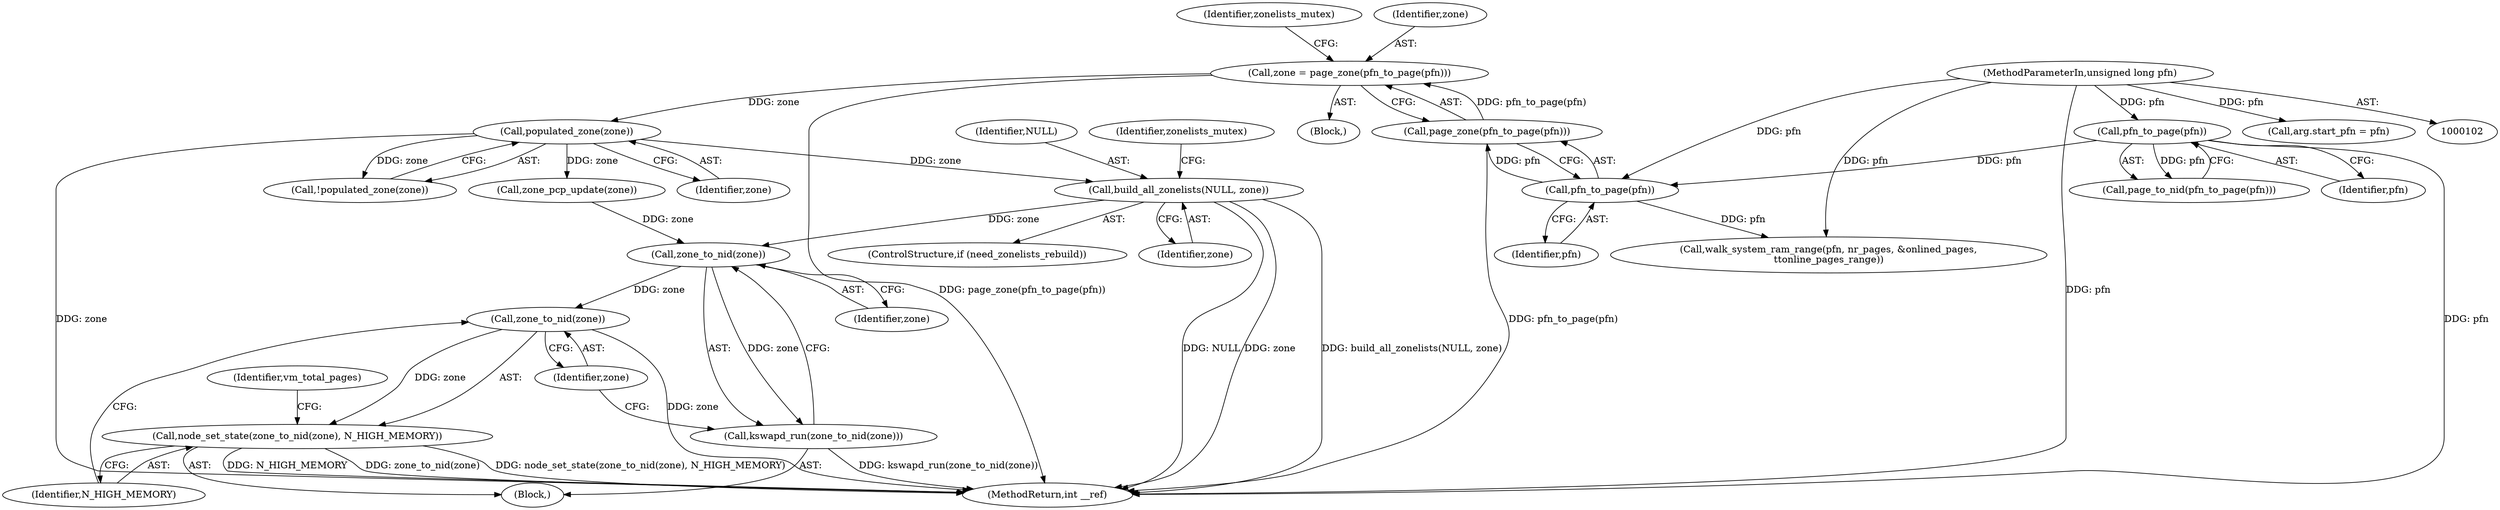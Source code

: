 digraph "1_linux_08dff7b7d629807dbb1f398c68dd9cd58dd657a1@pointer" {
"1000220" [label="(Call,build_all_zonelists(NULL, zone))"];
"1000180" [label="(Call,populated_zone(zone))"];
"1000170" [label="(Call,zone = page_zone(pfn_to_page(pfn)))"];
"1000172" [label="(Call,page_zone(pfn_to_page(pfn)))"];
"1000173" [label="(Call,pfn_to_page(pfn))"];
"1000138" [label="(Call,pfn_to_page(pfn))"];
"1000103" [label="(MethodParameterIn,unsigned long pfn)"];
"1000234" [label="(Call,zone_to_nid(zone))"];
"1000233" [label="(Call,kswapd_run(zone_to_nid(zone)))"];
"1000237" [label="(Call,zone_to_nid(zone))"];
"1000236" [label="(Call,node_set_state(zone_to_nid(zone), N_HIGH_MEMORY))"];
"1000218" [label="(ControlStructure,if (need_zonelists_rebuild))"];
"1000177" [label="(Identifier,zonelists_mutex)"];
"1000236" [label="(Call,node_set_state(zone_to_nid(zone), N_HIGH_MEMORY))"];
"1000233" [label="(Call,kswapd_run(zone_to_nid(zone)))"];
"1000172" [label="(Call,page_zone(pfn_to_page(pfn)))"];
"1000238" [label="(Identifier,zone)"];
"1000181" [label="(Identifier,zone)"];
"1000170" [label="(Call,zone = page_zone(pfn_to_page(pfn)))"];
"1000228" [label="(Identifier,zonelists_mutex)"];
"1000237" [label="(Call,zone_to_nid(zone))"];
"1000139" [label="(Identifier,pfn)"];
"1000187" [label="(Call,walk_system_ram_range(pfn, nr_pages, &onlined_pages,\n\t\tonline_pages_range))"];
"1000179" [label="(Call,!populated_zone(zone))"];
"1000138" [label="(Call,pfn_to_page(pfn))"];
"1000171" [label="(Identifier,zone)"];
"1000103" [label="(MethodParameterIn,unsigned long pfn)"];
"1000174" [label="(Identifier,pfn)"];
"1000119" [label="(Call,arg.start_pfn = pfn)"];
"1000220" [label="(Call,build_all_zonelists(NULL, zone))"];
"1000224" [label="(Call,zone_pcp_update(zone))"];
"1000235" [label="(Identifier,zone)"];
"1000222" [label="(Identifier,zone)"];
"1000173" [label="(Call,pfn_to_page(pfn))"];
"1000253" [label="(MethodReturn,int __ref)"];
"1000241" [label="(Identifier,vm_total_pages)"];
"1000221" [label="(Identifier,NULL)"];
"1000234" [label="(Call,zone_to_nid(zone))"];
"1000239" [label="(Identifier,N_HIGH_MEMORY)"];
"1000180" [label="(Call,populated_zone(zone))"];
"1000232" [label="(Block,)"];
"1000137" [label="(Call,page_to_nid(pfn_to_page(pfn)))"];
"1000105" [label="(Block,)"];
"1000220" -> "1000218"  [label="AST: "];
"1000220" -> "1000222"  [label="CFG: "];
"1000221" -> "1000220"  [label="AST: "];
"1000222" -> "1000220"  [label="AST: "];
"1000228" -> "1000220"  [label="CFG: "];
"1000220" -> "1000253"  [label="DDG: NULL"];
"1000220" -> "1000253"  [label="DDG: zone"];
"1000220" -> "1000253"  [label="DDG: build_all_zonelists(NULL, zone)"];
"1000180" -> "1000220"  [label="DDG: zone"];
"1000220" -> "1000234"  [label="DDG: zone"];
"1000180" -> "1000179"  [label="AST: "];
"1000180" -> "1000181"  [label="CFG: "];
"1000181" -> "1000180"  [label="AST: "];
"1000179" -> "1000180"  [label="CFG: "];
"1000180" -> "1000253"  [label="DDG: zone"];
"1000180" -> "1000179"  [label="DDG: zone"];
"1000170" -> "1000180"  [label="DDG: zone"];
"1000180" -> "1000224"  [label="DDG: zone"];
"1000170" -> "1000105"  [label="AST: "];
"1000170" -> "1000172"  [label="CFG: "];
"1000171" -> "1000170"  [label="AST: "];
"1000172" -> "1000170"  [label="AST: "];
"1000177" -> "1000170"  [label="CFG: "];
"1000170" -> "1000253"  [label="DDG: page_zone(pfn_to_page(pfn))"];
"1000172" -> "1000170"  [label="DDG: pfn_to_page(pfn)"];
"1000172" -> "1000173"  [label="CFG: "];
"1000173" -> "1000172"  [label="AST: "];
"1000172" -> "1000253"  [label="DDG: pfn_to_page(pfn)"];
"1000173" -> "1000172"  [label="DDG: pfn"];
"1000173" -> "1000174"  [label="CFG: "];
"1000174" -> "1000173"  [label="AST: "];
"1000138" -> "1000173"  [label="DDG: pfn"];
"1000103" -> "1000173"  [label="DDG: pfn"];
"1000173" -> "1000187"  [label="DDG: pfn"];
"1000138" -> "1000137"  [label="AST: "];
"1000138" -> "1000139"  [label="CFG: "];
"1000139" -> "1000138"  [label="AST: "];
"1000137" -> "1000138"  [label="CFG: "];
"1000138" -> "1000253"  [label="DDG: pfn"];
"1000138" -> "1000137"  [label="DDG: pfn"];
"1000103" -> "1000138"  [label="DDG: pfn"];
"1000103" -> "1000102"  [label="AST: "];
"1000103" -> "1000253"  [label="DDG: pfn"];
"1000103" -> "1000119"  [label="DDG: pfn"];
"1000103" -> "1000187"  [label="DDG: pfn"];
"1000234" -> "1000233"  [label="AST: "];
"1000234" -> "1000235"  [label="CFG: "];
"1000235" -> "1000234"  [label="AST: "];
"1000233" -> "1000234"  [label="CFG: "];
"1000234" -> "1000233"  [label="DDG: zone"];
"1000224" -> "1000234"  [label="DDG: zone"];
"1000234" -> "1000237"  [label="DDG: zone"];
"1000233" -> "1000232"  [label="AST: "];
"1000238" -> "1000233"  [label="CFG: "];
"1000233" -> "1000253"  [label="DDG: kswapd_run(zone_to_nid(zone))"];
"1000237" -> "1000236"  [label="AST: "];
"1000237" -> "1000238"  [label="CFG: "];
"1000238" -> "1000237"  [label="AST: "];
"1000239" -> "1000237"  [label="CFG: "];
"1000237" -> "1000253"  [label="DDG: zone"];
"1000237" -> "1000236"  [label="DDG: zone"];
"1000236" -> "1000232"  [label="AST: "];
"1000236" -> "1000239"  [label="CFG: "];
"1000239" -> "1000236"  [label="AST: "];
"1000241" -> "1000236"  [label="CFG: "];
"1000236" -> "1000253"  [label="DDG: zone_to_nid(zone)"];
"1000236" -> "1000253"  [label="DDG: node_set_state(zone_to_nid(zone), N_HIGH_MEMORY)"];
"1000236" -> "1000253"  [label="DDG: N_HIGH_MEMORY"];
}
